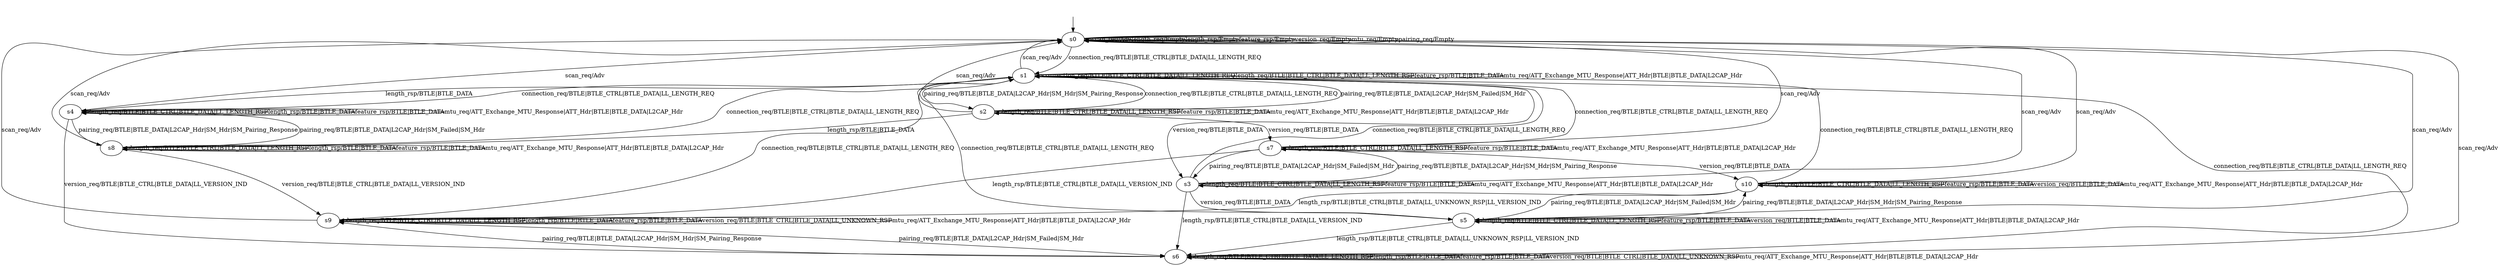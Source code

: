 digraph "cc2640r2f-no-feature" {
s0 [label=s0];
s1 [label=s1];
s2 [label=s2];
s3 [label=s3];
s4 [label=s4];
s5 [label=s5];
s6 [label=s6];
s7 [label=s7];
s8 [label=s8];
s9 [label=s9];
s10 [label=s10];
s0 -> s0  [label="scan_req/Adv"];
s0 -> s1  [label="connection_req/BTLE|BTLE_CTRL|BTLE_DATA|LL_LENGTH_REQ"];
s0 -> s0  [label="length_req/Empty"];
s0 -> s0  [label="length_rsp/Empty"];
s0 -> s0  [label="feature_rsp/Empty"];
s0 -> s0  [label="version_req/Empty"];
s0 -> s0  [label="mtu_req/Empty"];
s0 -> s0  [label="pairing_req/Empty"];
s1 -> s0  [label="scan_req/Adv"];
s1 -> s1  [label="connection_req/BTLE|BTLE_CTRL|BTLE_DATA|LL_LENGTH_REQ"];
s1 -> s1  [label="length_req/BTLE|BTLE_CTRL|BTLE_DATA|LL_LENGTH_RSP"];
s1 -> s4  [label="length_rsp/BTLE|BTLE_DATA"];
s1 -> s1  [label="feature_rsp/BTLE|BTLE_DATA"];
s1 -> s3  [label="version_req/BTLE|BTLE_DATA"];
s1 -> s1  [label="mtu_req/ATT_Exchange_MTU_Response|ATT_Hdr|BTLE|BTLE_DATA|L2CAP_Hdr"];
s1 -> s2  [label="pairing_req/BTLE|BTLE_DATA|L2CAP_Hdr|SM_Hdr|SM_Pairing_Response"];
s2 -> s0  [label="scan_req/Adv"];
s2 -> s1  [label="connection_req/BTLE|BTLE_CTRL|BTLE_DATA|LL_LENGTH_REQ"];
s2 -> s2  [label="length_req/BTLE|BTLE_CTRL|BTLE_DATA|LL_LENGTH_RSP"];
s2 -> s8  [label="length_rsp/BTLE|BTLE_DATA"];
s2 -> s2  [label="feature_rsp/BTLE|BTLE_DATA"];
s2 -> s7  [label="version_req/BTLE|BTLE_DATA"];
s2 -> s2  [label="mtu_req/ATT_Exchange_MTU_Response|ATT_Hdr|BTLE|BTLE_DATA|L2CAP_Hdr"];
s2 -> s1  [label="pairing_req/BTLE|BTLE_DATA|L2CAP_Hdr|SM_Failed|SM_Hdr"];
s3 -> s0  [label="scan_req/Adv"];
s3 -> s1  [label="connection_req/BTLE|BTLE_CTRL|BTLE_DATA|LL_LENGTH_REQ"];
s3 -> s3  [label="length_req/BTLE|BTLE_CTRL|BTLE_DATA|LL_LENGTH_RSP"];
s3 -> s6  [label="length_rsp/BTLE|BTLE_CTRL|BTLE_DATA|LL_VERSION_IND"];
s3 -> s3  [label="feature_rsp/BTLE|BTLE_DATA"];
s3 -> s5  [label="version_req/BTLE|BTLE_DATA"];
s3 -> s3  [label="mtu_req/ATT_Exchange_MTU_Response|ATT_Hdr|BTLE|BTLE_DATA|L2CAP_Hdr"];
s3 -> s7  [label="pairing_req/BTLE|BTLE_DATA|L2CAP_Hdr|SM_Hdr|SM_Pairing_Response"];
s4 -> s0  [label="scan_req/Adv"];
s4 -> s1  [label="connection_req/BTLE|BTLE_CTRL|BTLE_DATA|LL_LENGTH_REQ"];
s4 -> s4  [label="length_req/BTLE|BTLE_CTRL|BTLE_DATA|LL_LENGTH_RSP"];
s4 -> s4  [label="length_rsp/BTLE|BTLE_DATA"];
s4 -> s4  [label="feature_rsp/BTLE|BTLE_DATA"];
s4 -> s6  [label="version_req/BTLE|BTLE_CTRL|BTLE_DATA|LL_VERSION_IND"];
s4 -> s4  [label="mtu_req/ATT_Exchange_MTU_Response|ATT_Hdr|BTLE|BTLE_DATA|L2CAP_Hdr"];
s4 -> s8  [label="pairing_req/BTLE|BTLE_DATA|L2CAP_Hdr|SM_Hdr|SM_Pairing_Response"];
s5 -> s0  [label="scan_req/Adv"];
s5 -> s1  [label="connection_req/BTLE|BTLE_CTRL|BTLE_DATA|LL_LENGTH_REQ"];
s5 -> s5  [label="length_req/BTLE|BTLE_CTRL|BTLE_DATA|LL_LENGTH_RSP"];
s5 -> s6  [label="length_rsp/BTLE|BTLE_CTRL|BTLE_DATA|LL_UNKNOWN_RSP|LL_VERSION_IND"];
s5 -> s5  [label="feature_rsp/BTLE|BTLE_DATA"];
s5 -> s5  [label="version_req/BTLE|BTLE_DATA"];
s5 -> s5  [label="mtu_req/ATT_Exchange_MTU_Response|ATT_Hdr|BTLE|BTLE_DATA|L2CAP_Hdr"];
s5 -> s10  [label="pairing_req/BTLE|BTLE_DATA|L2CAP_Hdr|SM_Hdr|SM_Pairing_Response"];
s6 -> s0  [label="scan_req/Adv"];
s6 -> s1  [label="connection_req/BTLE|BTLE_CTRL|BTLE_DATA|LL_LENGTH_REQ"];
s6 -> s6  [label="length_req/BTLE|BTLE_CTRL|BTLE_DATA|LL_LENGTH_RSP"];
s6 -> s6  [label="length_rsp/BTLE|BTLE_DATA"];
s6 -> s6  [label="feature_rsp/BTLE|BTLE_DATA"];
s6 -> s6  [label="version_req/BTLE|BTLE_CTRL|BTLE_DATA|LL_UNKNOWN_RSP"];
s6 -> s6  [label="mtu_req/ATT_Exchange_MTU_Response|ATT_Hdr|BTLE|BTLE_DATA|L2CAP_Hdr"];
s6 -> s9  [label="pairing_req/BTLE|BTLE_DATA|L2CAP_Hdr|SM_Hdr|SM_Pairing_Response"];
s7 -> s0  [label="scan_req/Adv"];
s7 -> s1  [label="connection_req/BTLE|BTLE_CTRL|BTLE_DATA|LL_LENGTH_REQ"];
s7 -> s7  [label="length_req/BTLE|BTLE_CTRL|BTLE_DATA|LL_LENGTH_RSP"];
s7 -> s9  [label="length_rsp/BTLE|BTLE_CTRL|BTLE_DATA|LL_VERSION_IND"];
s7 -> s7  [label="feature_rsp/BTLE|BTLE_DATA"];
s7 -> s10  [label="version_req/BTLE|BTLE_DATA"];
s7 -> s7  [label="mtu_req/ATT_Exchange_MTU_Response|ATT_Hdr|BTLE|BTLE_DATA|L2CAP_Hdr"];
s7 -> s3  [label="pairing_req/BTLE|BTLE_DATA|L2CAP_Hdr|SM_Failed|SM_Hdr"];
s8 -> s0  [label="scan_req/Adv"];
s8 -> s1  [label="connection_req/BTLE|BTLE_CTRL|BTLE_DATA|LL_LENGTH_REQ"];
s8 -> s8  [label="length_req/BTLE|BTLE_CTRL|BTLE_DATA|LL_LENGTH_RSP"];
s8 -> s8  [label="length_rsp/BTLE|BTLE_DATA"];
s8 -> s8  [label="feature_rsp/BTLE|BTLE_DATA"];
s8 -> s9  [label="version_req/BTLE|BTLE_CTRL|BTLE_DATA|LL_VERSION_IND"];
s8 -> s8  [label="mtu_req/ATT_Exchange_MTU_Response|ATT_Hdr|BTLE|BTLE_DATA|L2CAP_Hdr"];
s8 -> s4  [label="pairing_req/BTLE|BTLE_DATA|L2CAP_Hdr|SM_Failed|SM_Hdr"];
s9 -> s0  [label="scan_req/Adv"];
s9 -> s1  [label="connection_req/BTLE|BTLE_CTRL|BTLE_DATA|LL_LENGTH_REQ"];
s9 -> s9  [label="length_req/BTLE|BTLE_CTRL|BTLE_DATA|LL_LENGTH_RSP"];
s9 -> s9  [label="length_rsp/BTLE|BTLE_DATA"];
s9 -> s9  [label="feature_rsp/BTLE|BTLE_DATA"];
s9 -> s9  [label="version_req/BTLE|BTLE_CTRL|BTLE_DATA|LL_UNKNOWN_RSP"];
s9 -> s9  [label="mtu_req/ATT_Exchange_MTU_Response|ATT_Hdr|BTLE|BTLE_DATA|L2CAP_Hdr"];
s9 -> s6  [label="pairing_req/BTLE|BTLE_DATA|L2CAP_Hdr|SM_Failed|SM_Hdr"];
s10 -> s0  [label="scan_req/Adv"];
s10 -> s1  [label="connection_req/BTLE|BTLE_CTRL|BTLE_DATA|LL_LENGTH_REQ"];
s10 -> s10  [label="length_req/BTLE|BTLE_CTRL|BTLE_DATA|LL_LENGTH_RSP"];
s10 -> s9  [label="length_rsp/BTLE|BTLE_CTRL|BTLE_DATA|LL_UNKNOWN_RSP|LL_VERSION_IND"];
s10 -> s10  [label="feature_rsp/BTLE|BTLE_DATA"];
s10 -> s10  [label="version_req/BTLE|BTLE_DATA"];
s10 -> s10  [label="mtu_req/ATT_Exchange_MTU_Response|ATT_Hdr|BTLE|BTLE_DATA|L2CAP_Hdr"];
s10 -> s5  [label="pairing_req/BTLE|BTLE_DATA|L2CAP_Hdr|SM_Failed|SM_Hdr"];
__start0 [label="", shape=none];
__start0 -> s0  [label=""];
}
